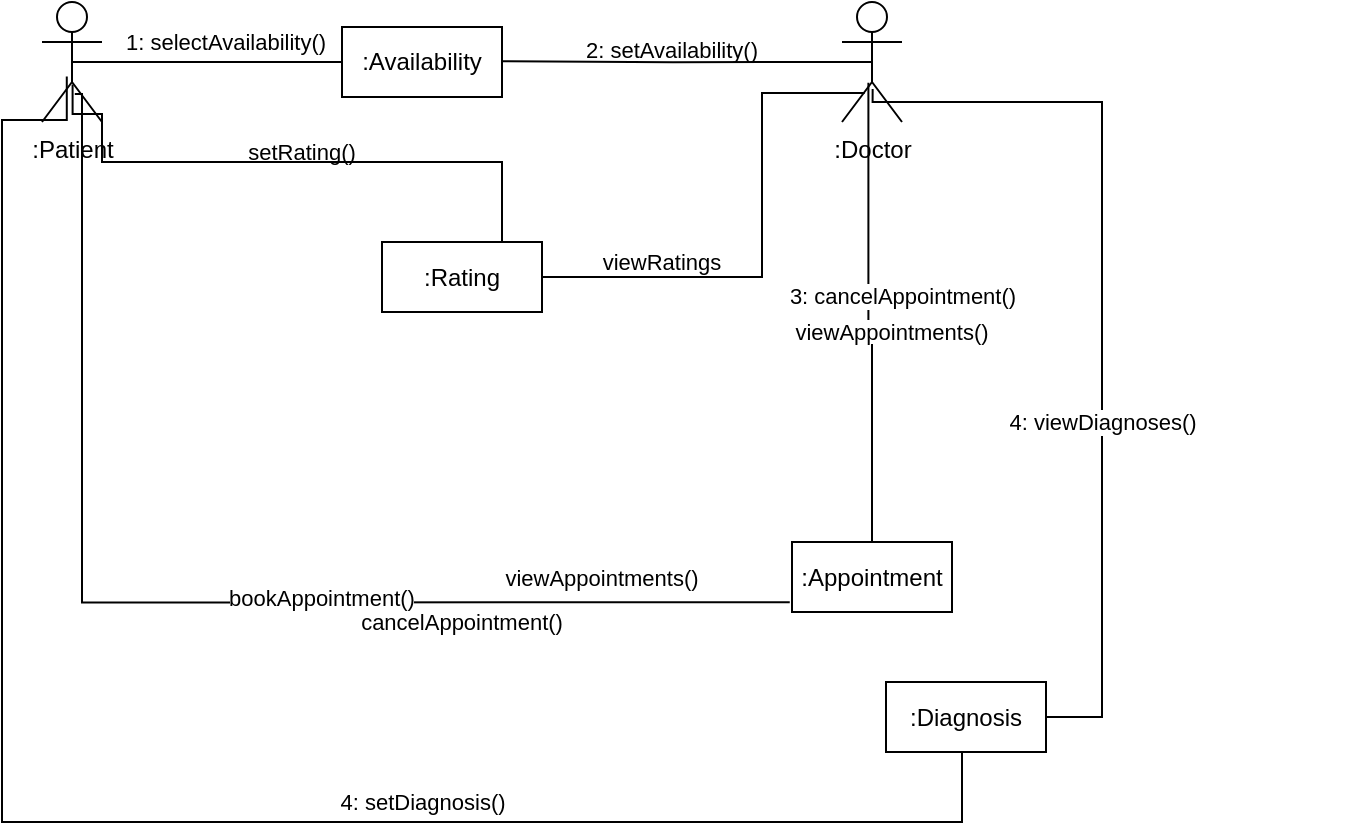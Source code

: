 <mxfile>
    <diagram name="Page-1" id="YrNC15BHSmFHTuPUxvIZ">
        <mxGraphModel dx="686" dy="447" grid="1" gridSize="10" guides="1" tooltips="1" connect="1" arrows="1" fold="1" page="1" pageScale="1" pageWidth="827" pageHeight="1169" math="0" shadow="0">
            <root>
                <mxCell id="0"/>
                <mxCell id="1" parent="0"/>
                <mxCell id="nxbr4o2TUtsP3Ga2lGvz-1" value=":Patient" style="shape=umlActor;verticalLabelPosition=bottom;verticalAlign=top;html=1;" parent="1" vertex="1">
                    <mxGeometry x="80" y="110" width="30" height="60" as="geometry"/>
                </mxCell>
                <mxCell id="nxbr4o2TUtsP3Ga2lGvz-3" value=":Doctor" style="shape=umlActor;verticalLabelPosition=bottom;verticalAlign=top;html=1;" parent="1" vertex="1">
                    <mxGeometry x="480" y="110" width="30" height="60" as="geometry"/>
                </mxCell>
                <mxCell id="nxbr4o2TUtsP3Ga2lGvz-4" value="" style="endArrow=none;html=1;edgeStyle=orthogonalEdgeStyle;rounded=0;entryX=0;entryY=0.5;entryDx=0;entryDy=0;exitX=0.5;exitY=0.5;exitDx=0;exitDy=0;exitPerimeter=0;" parent="1" target="nxbr4o2TUtsP3Ga2lGvz-7" edge="1" source="nxbr4o2TUtsP3Ga2lGvz-1">
                    <mxGeometry relative="1" as="geometry">
                        <mxPoint x="120" y="139.57" as="sourcePoint"/>
                        <mxPoint x="190" y="140" as="targetPoint"/>
                    </mxGeometry>
                </mxCell>
                <mxCell id="nxbr4o2TUtsP3Ga2lGvz-5" value="1: selectAvailability()" style="edgeLabel;resizable=0;html=1;align=left;verticalAlign=bottom;" parent="nxbr4o2TUtsP3Ga2lGvz-4" connectable="0" vertex="1">
                    <mxGeometry x="-1" relative="1" as="geometry">
                        <mxPoint x="25" y="-2" as="offset"/>
                    </mxGeometry>
                </mxCell>
                <mxCell id="nxbr4o2TUtsP3Ga2lGvz-7" value=":Availability" style="html=1;whiteSpace=wrap;" parent="1" vertex="1">
                    <mxGeometry x="230" y="122.5" width="80" height="35" as="geometry"/>
                </mxCell>
                <mxCell id="nxbr4o2TUtsP3Ga2lGvz-10" value="" style="endArrow=none;html=1;edgeStyle=orthogonalEdgeStyle;rounded=0;entryX=0.5;entryY=0.5;entryDx=0;entryDy=0;entryPerimeter=0;" parent="1" edge="1" target="nxbr4o2TUtsP3Ga2lGvz-3">
                    <mxGeometry relative="1" as="geometry">
                        <mxPoint x="310" y="139.6" as="sourcePoint"/>
                        <mxPoint x="470" y="139.6" as="targetPoint"/>
                    </mxGeometry>
                </mxCell>
                <mxCell id="nxbr4o2TUtsP3Ga2lGvz-15" value="" style="endArrow=none;html=1;edgeStyle=orthogonalEdgeStyle;rounded=0;entryX=0.5;entryY=0;entryDx=0;entryDy=0;exitX=0.44;exitY=0.673;exitDx=0;exitDy=0;exitPerimeter=0;" parent="1" edge="1" target="nxbr4o2TUtsP3Ga2lGvz-21" source="nxbr4o2TUtsP3Ga2lGvz-3">
                    <mxGeometry relative="1" as="geometry">
                        <mxPoint x="494.6" y="200" as="sourcePoint"/>
                        <mxPoint x="494.6" y="320" as="targetPoint"/>
                    </mxGeometry>
                </mxCell>
                <mxCell id="nxbr4o2TUtsP3Ga2lGvz-21" value=":Appointment" style="html=1;whiteSpace=wrap;" parent="1" vertex="1">
                    <mxGeometry x="455" y="380" width="80" height="35" as="geometry"/>
                </mxCell>
                <mxCell id="nxbr4o2TUtsP3Ga2lGvz-28" value="3: &lt;span style=&quot;background-color: light-dark(#ffffff, var(--ge-dark-color, #121212));&quot;&gt;cancelAppointment()&lt;/span&gt;" style="edgeLabel;resizable=0;html=1;align=center;verticalAlign=bottom;" parent="1" connectable="0" vertex="1">
                    <mxGeometry x="502" y="240" as="geometry">
                        <mxPoint x="8" y="25" as="offset"/>
                    </mxGeometry>
                </mxCell>
                <mxCell id="nxbr4o2TUtsP3Ga2lGvz-32" value="&lt;font style=&quot;font-size: 11px;&quot;&gt;2: setAvailability()&lt;/font&gt;" style="text;whiteSpace=wrap;html=1;" parent="1" vertex="1">
                    <mxGeometry x="350" y="120" width="105" height="10" as="geometry"/>
                </mxCell>
                <mxCell id="nxbr4o2TUtsP3Ga2lGvz-35" value=":Rating" style="html=1;whiteSpace=wrap;" parent="1" vertex="1">
                    <mxGeometry x="250" y="230" width="80" height="35" as="geometry"/>
                </mxCell>
                <mxCell id="nxbr4o2TUtsP3Ga2lGvz-36" value="" style="endArrow=none;html=1;edgeStyle=orthogonalEdgeStyle;rounded=0;entryX=-0.014;entryY=0.862;entryDx=0;entryDy=0;entryPerimeter=0;exitX=0.547;exitY=0.767;exitDx=0;exitDy=0;exitPerimeter=0;" parent="1" target="nxbr4o2TUtsP3Ga2lGvz-21" edge="1" source="nxbr4o2TUtsP3Ga2lGvz-1">
                    <mxGeometry relative="1" as="geometry">
                        <mxPoint x="100" y="200" as="sourcePoint"/>
                        <mxPoint x="450" y="338" as="targetPoint"/>
                        <Array as="points">
                            <mxPoint x="100" y="156"/>
                            <mxPoint x="100" y="410"/>
                        </Array>
                    </mxGeometry>
                </mxCell>
                <mxCell id="nxbr4o2TUtsP3Ga2lGvz-38" value="" style="endArrow=none;html=1;edgeStyle=orthogonalEdgeStyle;rounded=0;entryX=0.511;entryY=0.725;entryDx=0;entryDy=0;entryPerimeter=0;exitX=1;exitY=0.5;exitDx=0;exitDy=0;" parent="1" edge="1" target="nxbr4o2TUtsP3Ga2lGvz-3" source="nxbr4o2TUtsP3Ga2lGvz-40">
                    <mxGeometry relative="1" as="geometry">
                        <mxPoint x="510" y="335.02" as="sourcePoint"/>
                        <mxPoint x="665" y="335" as="targetPoint"/>
                        <Array as="points">
                            <mxPoint x="610" y="468"/>
                            <mxPoint x="610" y="160"/>
                            <mxPoint x="495" y="160"/>
                        </Array>
                    </mxGeometry>
                </mxCell>
                <mxCell id="nxbr4o2TUtsP3Ga2lGvz-39" value="4: viewDiagnoses()" style="edgeLabel;html=1;align=center;verticalAlign=middle;resizable=0;points=[];" parent="nxbr4o2TUtsP3Ga2lGvz-38" vertex="1" connectable="0">
                    <mxGeometry x="0.004" relative="1" as="geometry">
                        <mxPoint y="54" as="offset"/>
                    </mxGeometry>
                </mxCell>
                <mxCell id="RvZgijAfwFQS2roT_Q4Y-1" value="" style="edgeLabel;html=1;align=center;verticalAlign=middle;resizable=0;points=[];" parent="nxbr4o2TUtsP3Ga2lGvz-38" vertex="1" connectable="0">
                    <mxGeometry x="-0.528" y="-5" relative="1" as="geometry">
                        <mxPoint x="118" y="-172" as="offset"/>
                    </mxGeometry>
                </mxCell>
                <mxCell id="nxbr4o2TUtsP3Ga2lGvz-40" value=":Diagnosis" style="html=1;whiteSpace=wrap;" parent="1" vertex="1">
                    <mxGeometry x="502" y="450" width="80" height="35" as="geometry"/>
                </mxCell>
                <mxCell id="8" value="&lt;span style=&quot;color: rgb(0, 0, 0); font-size: 11px; text-wrap-mode: nowrap; background-color: rgb(255, 255, 255);&quot;&gt;viewAppointments()&lt;/span&gt;" style="text;strokeColor=none;align=center;fillColor=none;html=1;verticalAlign=middle;whiteSpace=wrap;rounded=0;" vertex="1" parent="1">
                    <mxGeometry x="310" y="392.5" width="100" height="10" as="geometry"/>
                </mxCell>
                <mxCell id="9" value="&lt;span style=&quot;color: rgb(0, 0, 0); font-size: 11px; text-wrap-mode: nowrap; background-color: rgb(255, 255, 255);&quot;&gt;cancelAppointment()&lt;/span&gt;" style="text;strokeColor=none;align=center;fillColor=none;html=1;verticalAlign=middle;whiteSpace=wrap;rounded=0;" vertex="1" parent="1">
                    <mxGeometry x="240" y="415" width="100" height="10" as="geometry"/>
                </mxCell>
                <mxCell id="10" value="&lt;span style=&quot;color: rgb(0, 0, 0); font-size: 11px; text-wrap-mode: nowrap; background-color: rgb(255, 255, 255);&quot;&gt;setRating()&lt;/span&gt;" style="text;strokeColor=none;align=center;fillColor=none;html=1;verticalAlign=middle;whiteSpace=wrap;rounded=0;" vertex="1" parent="1">
                    <mxGeometry x="160" y="180" width="100" height="10" as="geometry"/>
                </mxCell>
                <mxCell id="11" value="&lt;span style=&quot;color: rgb(0, 0, 0); font-size: 11px; text-wrap-mode: nowrap; background-color: rgb(255, 255, 255);&quot;&gt;viewAppointments()&lt;/span&gt;" style="text;strokeColor=none;align=center;fillColor=none;html=1;verticalAlign=middle;whiteSpace=wrap;rounded=0;" vertex="1" parent="1">
                    <mxGeometry x="455" y="270" width="100" height="10" as="geometry"/>
                </mxCell>
                <mxCell id="12" value="" style="endArrow=none;html=1;edgeStyle=orthogonalEdgeStyle;rounded=0;entryX=0.75;entryY=0;entryDx=0;entryDy=0;exitX=0.51;exitY=0.688;exitDx=0;exitDy=0;exitPerimeter=0;" edge="1" parent="1" source="nxbr4o2TUtsP3Ga2lGvz-1" target="nxbr4o2TUtsP3Ga2lGvz-35">
                    <mxGeometry relative="1" as="geometry">
                        <mxPoint x="106" y="166" as="sourcePoint"/>
                        <mxPoint x="464" y="420" as="targetPoint"/>
                        <Array as="points">
                            <mxPoint x="95" y="166"/>
                            <mxPoint x="110" y="166"/>
                            <mxPoint x="110" y="190"/>
                            <mxPoint x="310" y="190"/>
                        </Array>
                    </mxGeometry>
                </mxCell>
                <mxCell id="13" value="" style="endArrow=none;html=1;edgeStyle=orthogonalEdgeStyle;rounded=0;entryX=1;entryY=0.5;entryDx=0;entryDy=0;exitX=0.378;exitY=0.758;exitDx=0;exitDy=0;exitPerimeter=0;" edge="1" parent="1" source="nxbr4o2TUtsP3Ga2lGvz-3" target="nxbr4o2TUtsP3Ga2lGvz-35">
                    <mxGeometry relative="1" as="geometry">
                        <mxPoint x="414" y="185" as="sourcePoint"/>
                        <mxPoint x="416" y="415" as="targetPoint"/>
                        <Array as="points">
                            <mxPoint x="440" y="156"/>
                            <mxPoint x="440" y="248"/>
                        </Array>
                    </mxGeometry>
                </mxCell>
                <mxCell id="14" value="&lt;span style=&quot;color: rgb(0, 0, 0); font-size: 11px; text-wrap-mode: nowrap; background-color: rgb(255, 255, 255);&quot;&gt;bookAppointment()&lt;/span&gt;" style="text;strokeColor=none;align=center;fillColor=none;html=1;verticalAlign=middle;whiteSpace=wrap;rounded=0;" vertex="1" parent="1">
                    <mxGeometry x="170" y="402.5" width="100" height="10" as="geometry"/>
                </mxCell>
                <mxCell id="17" value="&lt;span style=&quot;color: rgb(0, 0, 0); font-size: 11px; text-wrap-mode: nowrap; background-color: rgb(255, 255, 255);&quot;&gt;viewRatings&lt;/span&gt;" style="text;strokeColor=none;align=center;fillColor=none;html=1;verticalAlign=middle;whiteSpace=wrap;rounded=0;" vertex="1" parent="1">
                    <mxGeometry x="340" y="235" width="100" height="10" as="geometry"/>
                </mxCell>
                <mxCell id="18" value="" style="endArrow=none;html=1;edgeStyle=orthogonalEdgeStyle;rounded=0;entryX=0.5;entryY=1;entryDx=0;entryDy=0;exitX=0.413;exitY=0.62;exitDx=0;exitDy=0;exitPerimeter=0;" edge="1" parent="1" source="nxbr4o2TUtsP3Ga2lGvz-1" target="nxbr4o2TUtsP3Ga2lGvz-40">
                    <mxGeometry relative="1" as="geometry">
                        <mxPoint x="19.17" y="169.39" as="sourcePoint"/>
                        <mxPoint x="420.83" y="485.61" as="targetPoint"/>
                        <Array as="points">
                            <mxPoint x="92" y="169"/>
                            <mxPoint x="60" y="169"/>
                            <mxPoint x="60" y="520"/>
                            <mxPoint x="540" y="520"/>
                            <mxPoint x="540" y="485"/>
                        </Array>
                    </mxGeometry>
                </mxCell>
                <mxCell id="19" value="4: setDiagnosis()" style="edgeLabel;html=1;align=center;verticalAlign=middle;resizable=0;points=[];" vertex="1" connectable="0" parent="1">
                    <mxGeometry x="270" y="510" as="geometry"/>
                </mxCell>
            </root>
        </mxGraphModel>
    </diagram>
</mxfile>